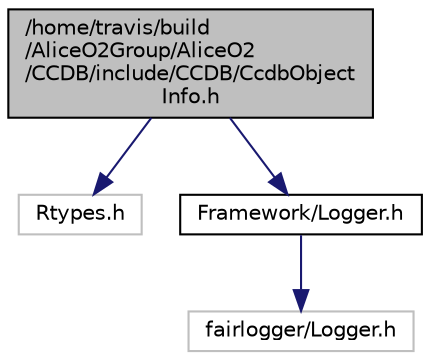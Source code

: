 digraph "/home/travis/build/AliceO2Group/AliceO2/CCDB/include/CCDB/CcdbObjectInfo.h"
{
 // INTERACTIVE_SVG=YES
  bgcolor="transparent";
  edge [fontname="Helvetica",fontsize="10",labelfontname="Helvetica",labelfontsize="10"];
  node [fontname="Helvetica",fontsize="10",shape=record];
  Node0 [label="/home/travis/build\l/AliceO2Group/AliceO2\l/CCDB/include/CCDB/CcdbObject\lInfo.h",height=0.2,width=0.4,color="black", fillcolor="grey75", style="filled", fontcolor="black"];
  Node0 -> Node1 [color="midnightblue",fontsize="10",style="solid",fontname="Helvetica"];
  Node1 [label="Rtypes.h",height=0.2,width=0.4,color="grey75"];
  Node0 -> Node2 [color="midnightblue",fontsize="10",style="solid",fontname="Helvetica"];
  Node2 [label="Framework/Logger.h",height=0.2,width=0.4,color="black",URL="$dd/da4/Logger_8h.html"];
  Node2 -> Node3 [color="midnightblue",fontsize="10",style="solid",fontname="Helvetica"];
  Node3 [label="fairlogger/Logger.h",height=0.2,width=0.4,color="grey75"];
}
